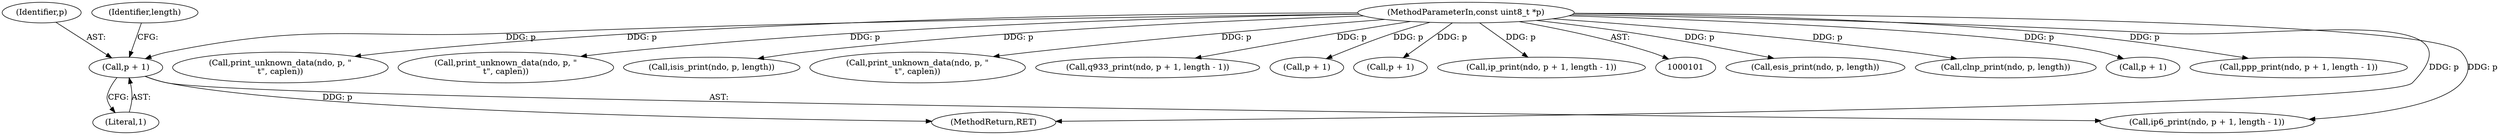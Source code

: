 digraph "1_tcpdump_1dcd10aceabbc03bf571ea32b892c522cbe923de_4@pointer" {
"1000208" [label="(Call,p + 1)"];
"1000103" [label="(MethodParameterIn,const uint8_t *p)"];
"1000208" [label="(Call,p + 1)"];
"1000152" [label="(Call,esis_print(ndo, p, length))"];
"1000141" [label="(Call,clnp_print(ndo, p, length))"];
"1000198" [label="(Call,p + 1)"];
"1000216" [label="(Call,ppp_print(ndo, p + 1, length - 1))"];
"1000209" [label="(Identifier,p)"];
"1000212" [label="(Identifier,length)"];
"1000261" [label="(MethodReturn,RET)"];
"1000145" [label="(Call,print_unknown_data(ndo, p, \"\n\t\", caplen))"];
"1000210" [label="(Literal,1)"];
"1000164" [label="(Call,print_unknown_data(ndo, p, \"\n\t\", caplen))"];
"1000160" [label="(Call,isis_print(ndo, p, length))"];
"1000206" [label="(Call,ip6_print(ndo, p + 1, length - 1))"];
"1000255" [label="(Call,print_unknown_data(ndo, p, \"\n\t\", caplen))"];
"1000186" [label="(Call,q933_print(ndo, p + 1, length - 1))"];
"1000103" [label="(MethodParameterIn,const uint8_t *p)"];
"1000218" [label="(Call,p + 1)"];
"1000188" [label="(Call,p + 1)"];
"1000196" [label="(Call,ip_print(ndo, p + 1, length - 1))"];
"1000208" -> "1000206"  [label="AST: "];
"1000208" -> "1000210"  [label="CFG: "];
"1000209" -> "1000208"  [label="AST: "];
"1000210" -> "1000208"  [label="AST: "];
"1000212" -> "1000208"  [label="CFG: "];
"1000208" -> "1000261"  [label="DDG: p"];
"1000103" -> "1000208"  [label="DDG: p"];
"1000103" -> "1000101"  [label="AST: "];
"1000103" -> "1000261"  [label="DDG: p"];
"1000103" -> "1000141"  [label="DDG: p"];
"1000103" -> "1000145"  [label="DDG: p"];
"1000103" -> "1000152"  [label="DDG: p"];
"1000103" -> "1000160"  [label="DDG: p"];
"1000103" -> "1000164"  [label="DDG: p"];
"1000103" -> "1000186"  [label="DDG: p"];
"1000103" -> "1000188"  [label="DDG: p"];
"1000103" -> "1000196"  [label="DDG: p"];
"1000103" -> "1000198"  [label="DDG: p"];
"1000103" -> "1000206"  [label="DDG: p"];
"1000103" -> "1000216"  [label="DDG: p"];
"1000103" -> "1000218"  [label="DDG: p"];
"1000103" -> "1000255"  [label="DDG: p"];
}
